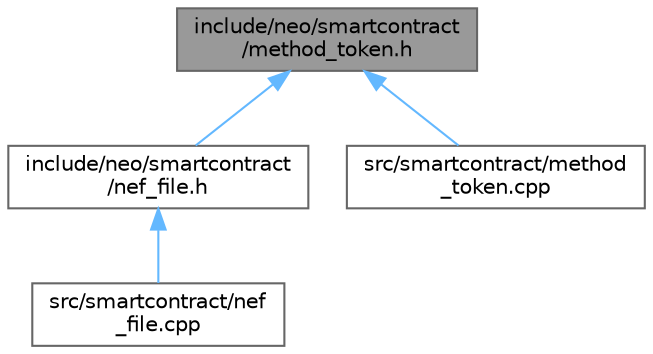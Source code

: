 digraph "include/neo/smartcontract/method_token.h"
{
 // LATEX_PDF_SIZE
  bgcolor="transparent";
  edge [fontname=Helvetica,fontsize=10,labelfontname=Helvetica,labelfontsize=10];
  node [fontname=Helvetica,fontsize=10,shape=box,height=0.2,width=0.4];
  Node1 [id="Node000001",label="include/neo/smartcontract\l/method_token.h",height=0.2,width=0.4,color="gray40", fillcolor="grey60", style="filled", fontcolor="black",tooltip=" "];
  Node1 -> Node2 [id="edge4_Node000001_Node000002",dir="back",color="steelblue1",style="solid",tooltip=" "];
  Node2 [id="Node000002",label="include/neo/smartcontract\l/nef_file.h",height=0.2,width=0.4,color="grey40", fillcolor="white", style="filled",URL="$nef__file_8h.html",tooltip=" "];
  Node2 -> Node3 [id="edge5_Node000002_Node000003",dir="back",color="steelblue1",style="solid",tooltip=" "];
  Node3 [id="Node000003",label="src/smartcontract/nef\l_file.cpp",height=0.2,width=0.4,color="grey40", fillcolor="white", style="filled",URL="$nef__file_8cpp.html",tooltip=" "];
  Node1 -> Node4 [id="edge6_Node000001_Node000004",dir="back",color="steelblue1",style="solid",tooltip=" "];
  Node4 [id="Node000004",label="src/smartcontract/method\l_token.cpp",height=0.2,width=0.4,color="grey40", fillcolor="white", style="filled",URL="$method__token_8cpp.html",tooltip=" "];
}
